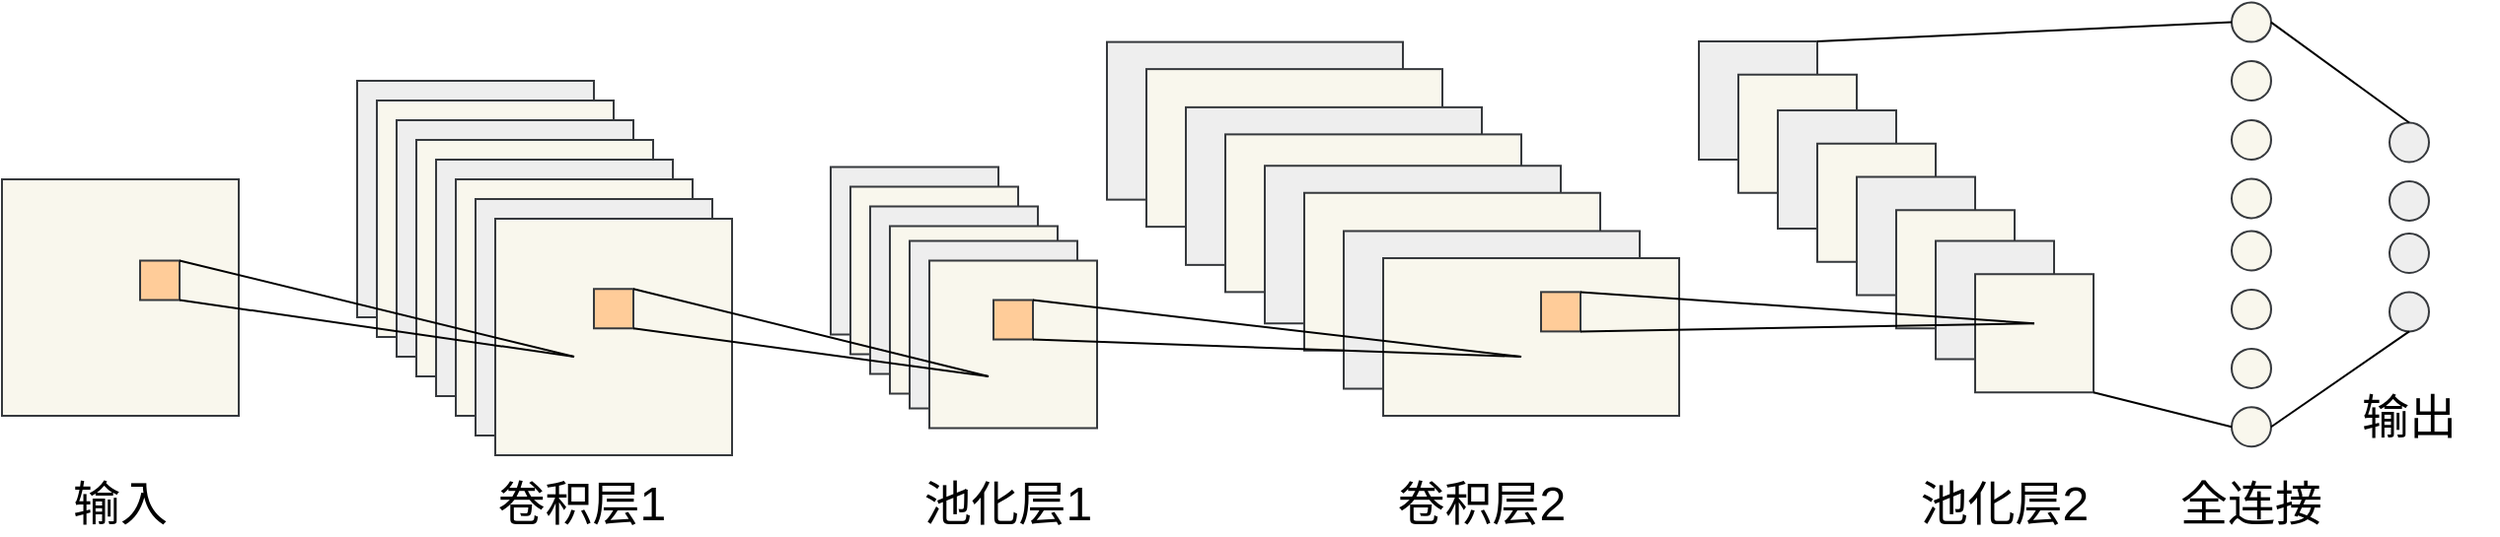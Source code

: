 <mxfile version="27.0.1">
  <diagram name="第 1 页" id="CVoWWMo-pQGvlzz5wIp6">
    <mxGraphModel dx="1333" dy="1315" grid="1" gridSize="10" guides="1" tooltips="1" connect="1" arrows="1" fold="1" page="1" pageScale="1" pageWidth="827" pageHeight="1169" background="#ffffff" math="0" shadow="0">
      <root>
        <mxCell id="0" />
        <mxCell id="1" parent="0" />
        <mxCell id="MIsWKixtHmsceCOaK5S8-1" value="" style="whiteSpace=wrap;html=1;aspect=fixed;fillColor=#f9f7ed;strokeColor=#36393d;" vertex="1" parent="1">
          <mxGeometry x="50" y="190" width="120" height="120" as="geometry" />
        </mxCell>
        <mxCell id="MIsWKixtHmsceCOaK5S8-2" value="" style="whiteSpace=wrap;html=1;aspect=fixed;fillColor=#eeeeee;strokeColor=#36393d;" vertex="1" parent="1">
          <mxGeometry x="230" y="140" width="120" height="120" as="geometry" />
        </mxCell>
        <mxCell id="MIsWKixtHmsceCOaK5S8-3" value="" style="whiteSpace=wrap;html=1;aspect=fixed;fillColor=#f9f7ed;strokeColor=#36393d;" vertex="1" parent="1">
          <mxGeometry x="240" y="150" width="120" height="120" as="geometry" />
        </mxCell>
        <mxCell id="MIsWKixtHmsceCOaK5S8-4" value="" style="whiteSpace=wrap;html=1;aspect=fixed;fillColor=#eeeeee;strokeColor=#36393d;" vertex="1" parent="1">
          <mxGeometry x="250" y="160" width="120" height="120" as="geometry" />
        </mxCell>
        <mxCell id="MIsWKixtHmsceCOaK5S8-5" value="" style="whiteSpace=wrap;html=1;aspect=fixed;fillColor=#f9f7ed;strokeColor=#36393d;" vertex="1" parent="1">
          <mxGeometry x="260" y="170" width="120" height="120" as="geometry" />
        </mxCell>
        <mxCell id="MIsWKixtHmsceCOaK5S8-6" value="" style="whiteSpace=wrap;html=1;aspect=fixed;fillColor=#eeeeee;strokeColor=#36393d;" vertex="1" parent="1">
          <mxGeometry x="270" y="180" width="120" height="120" as="geometry" />
        </mxCell>
        <mxCell id="MIsWKixtHmsceCOaK5S8-7" value="" style="whiteSpace=wrap;html=1;aspect=fixed;fillColor=#f9f7ed;strokeColor=#36393d;" vertex="1" parent="1">
          <mxGeometry x="280" y="190" width="120" height="120" as="geometry" />
        </mxCell>
        <mxCell id="MIsWKixtHmsceCOaK5S8-8" value="" style="whiteSpace=wrap;html=1;aspect=fixed;fillColor=#eeeeee;strokeColor=#36393d;" vertex="1" parent="1">
          <mxGeometry x="290" y="200" width="120" height="120" as="geometry" />
        </mxCell>
        <mxCell id="MIsWKixtHmsceCOaK5S8-9" value="" style="whiteSpace=wrap;html=1;aspect=fixed;fillColor=#f9f7ed;strokeColor=#36393d;" vertex="1" parent="1">
          <mxGeometry x="300" y="210" width="120" height="120" as="geometry" />
        </mxCell>
        <mxCell id="MIsWKixtHmsceCOaK5S8-10" value="" style="whiteSpace=wrap;html=1;aspect=fixed;fillColor=#eeeeee;strokeColor=#36393d;" vertex="1" parent="1">
          <mxGeometry x="470" y="183.75" width="85" height="85" as="geometry" />
        </mxCell>
        <mxCell id="MIsWKixtHmsceCOaK5S8-15" value="" style="whiteSpace=wrap;html=1;aspect=fixed;fillColor=#f9f7ed;strokeColor=#36393d;" vertex="1" parent="1">
          <mxGeometry x="480" y="193.75" width="85" height="85" as="geometry" />
        </mxCell>
        <mxCell id="MIsWKixtHmsceCOaK5S8-16" value="" style="whiteSpace=wrap;html=1;aspect=fixed;fillColor=#eeeeee;strokeColor=#36393d;" vertex="1" parent="1">
          <mxGeometry x="490" y="203.75" width="85" height="85" as="geometry" />
        </mxCell>
        <mxCell id="MIsWKixtHmsceCOaK5S8-17" value="" style="whiteSpace=wrap;html=1;aspect=fixed;fillColor=#f9f7ed;strokeColor=#36393d;" vertex="1" parent="1">
          <mxGeometry x="500" y="213.75" width="85" height="85" as="geometry" />
        </mxCell>
        <mxCell id="MIsWKixtHmsceCOaK5S8-18" value="" style="whiteSpace=wrap;html=1;aspect=fixed;fillColor=#eeeeee;strokeColor=#36393d;" vertex="1" parent="1">
          <mxGeometry x="510" y="221.25" width="85" height="85" as="geometry" />
        </mxCell>
        <mxCell id="MIsWKixtHmsceCOaK5S8-19" value="" style="whiteSpace=wrap;html=1;aspect=fixed;fillColor=#f9f7ed;strokeColor=#36393d;" vertex="1" parent="1">
          <mxGeometry x="520" y="231.25" width="85" height="85" as="geometry" />
        </mxCell>
        <mxCell id="MIsWKixtHmsceCOaK5S8-20" value="" style="rounded=0;whiteSpace=wrap;html=1;fillColor=#ffcc99;strokeColor=#36393d;" vertex="1" parent="1">
          <mxGeometry x="120" y="231.25" width="20" height="20" as="geometry" />
        </mxCell>
        <mxCell id="MIsWKixtHmsceCOaK5S8-21" value="" style="endArrow=none;html=1;rounded=0;exitX=1;exitY=0;exitDx=0;exitDy=0;movable=1;resizable=1;rotatable=1;deletable=1;editable=1;locked=0;connectable=1;strokeColor=default;entryX=0;entryY=0;entryDx=0;entryDy=0;" edge="1" parent="1" source="MIsWKixtHmsceCOaK5S8-20">
          <mxGeometry width="50" height="50" relative="1" as="geometry">
            <mxPoint x="190" y="270" as="sourcePoint" />
            <mxPoint x="340" y="280" as="targetPoint" />
          </mxGeometry>
        </mxCell>
        <mxCell id="MIsWKixtHmsceCOaK5S8-23" value="" style="endArrow=none;html=1;rounded=0;exitX=1;exitY=1;exitDx=0;exitDy=0;entryX=0;entryY=0;entryDx=0;entryDy=0;" edge="1" parent="1" source="MIsWKixtHmsceCOaK5S8-20">
          <mxGeometry width="50" height="50" relative="1" as="geometry">
            <mxPoint x="240" y="340" as="sourcePoint" />
            <mxPoint x="340" y="280" as="targetPoint" />
          </mxGeometry>
        </mxCell>
        <mxCell id="MIsWKixtHmsceCOaK5S8-24" value="" style="rounded=0;whiteSpace=wrap;html=1;fillColor=#ffcc99;strokeColor=#36393d;" vertex="1" parent="1">
          <mxGeometry x="350" y="245.63" width="20" height="20" as="geometry" />
        </mxCell>
        <mxCell id="MIsWKixtHmsceCOaK5S8-25" value="" style="endArrow=none;html=1;rounded=0;exitX=1;exitY=0;exitDx=0;exitDy=0;movable=1;resizable=1;rotatable=1;deletable=1;editable=1;locked=0;connectable=1;strokeColor=default;" edge="1" parent="1" source="MIsWKixtHmsceCOaK5S8-24">
          <mxGeometry width="50" height="50" relative="1" as="geometry">
            <mxPoint x="420" y="284.38" as="sourcePoint" />
            <mxPoint x="550" y="290" as="targetPoint" />
          </mxGeometry>
        </mxCell>
        <mxCell id="MIsWKixtHmsceCOaK5S8-26" value="" style="endArrow=none;html=1;rounded=0;exitX=1;exitY=1;exitDx=0;exitDy=0;" edge="1" parent="1" source="MIsWKixtHmsceCOaK5S8-24">
          <mxGeometry width="50" height="50" relative="1" as="geometry">
            <mxPoint x="470" y="354.38" as="sourcePoint" />
            <mxPoint x="550" y="290" as="targetPoint" />
          </mxGeometry>
        </mxCell>
        <mxCell id="MIsWKixtHmsceCOaK5S8-29" value="" style="rounded=0;whiteSpace=wrap;html=1;fillColor=#eeeeee;strokeColor=#36393d;" vertex="1" parent="1">
          <mxGeometry x="610" y="120.31" width="150" height="80" as="geometry" />
        </mxCell>
        <mxCell id="MIsWKixtHmsceCOaK5S8-30" value="" style="rounded=0;whiteSpace=wrap;html=1;fillColor=#f9f7ed;strokeColor=#36393d;" vertex="1" parent="1">
          <mxGeometry x="630" y="134.06" width="150" height="80" as="geometry" />
        </mxCell>
        <mxCell id="MIsWKixtHmsceCOaK5S8-31" value="" style="rounded=0;whiteSpace=wrap;html=1;fillColor=#eeeeee;strokeColor=#36393d;" vertex="1" parent="1">
          <mxGeometry x="650" y="153.44" width="150" height="80" as="geometry" />
        </mxCell>
        <mxCell id="MIsWKixtHmsceCOaK5S8-32" value="" style="rounded=0;whiteSpace=wrap;html=1;fillColor=#f9f7ed;strokeColor=#36393d;" vertex="1" parent="1">
          <mxGeometry x="670" y="167.19" width="150" height="80" as="geometry" />
        </mxCell>
        <mxCell id="MIsWKixtHmsceCOaK5S8-33" value="" style="rounded=0;whiteSpace=wrap;html=1;fillColor=#eeeeee;strokeColor=#36393d;" vertex="1" parent="1">
          <mxGeometry x="690" y="183.12" width="150" height="80" as="geometry" />
        </mxCell>
        <mxCell id="MIsWKixtHmsceCOaK5S8-34" value="" style="rounded=0;whiteSpace=wrap;html=1;fillColor=#f9f7ed;strokeColor=#36393d;" vertex="1" parent="1">
          <mxGeometry x="710" y="196.87" width="150" height="80" as="geometry" />
        </mxCell>
        <mxCell id="MIsWKixtHmsceCOaK5S8-35" value="" style="rounded=0;whiteSpace=wrap;html=1;fillColor=#eeeeee;strokeColor=#36393d;" vertex="1" parent="1">
          <mxGeometry x="730" y="216.25" width="150" height="80" as="geometry" />
        </mxCell>
        <mxCell id="MIsWKixtHmsceCOaK5S8-36" value="" style="rounded=0;whiteSpace=wrap;html=1;fillColor=#f9f7ed;strokeColor=#36393d;" vertex="1" parent="1">
          <mxGeometry x="750" y="230" width="150" height="80" as="geometry" />
        </mxCell>
        <mxCell id="MIsWKixtHmsceCOaK5S8-37" value="" style="rounded=0;whiteSpace=wrap;html=1;fillColor=#ffcc99;strokeColor=#36393d;" vertex="1" parent="1">
          <mxGeometry x="552.5" y="251.25" width="20" height="20" as="geometry" />
        </mxCell>
        <mxCell id="MIsWKixtHmsceCOaK5S8-39" value="" style="endArrow=none;html=1;rounded=0;entryX=0;entryY=0;entryDx=0;entryDy=0;exitX=1;exitY=0;exitDx=0;exitDy=0;" edge="1" parent="1" source="MIsWKixtHmsceCOaK5S8-37">
          <mxGeometry width="50" height="50" relative="1" as="geometry">
            <mxPoint x="620" y="340" as="sourcePoint" />
            <mxPoint x="820" y="280" as="targetPoint" />
          </mxGeometry>
        </mxCell>
        <mxCell id="MIsWKixtHmsceCOaK5S8-40" value="" style="endArrow=none;html=1;rounded=0;entryX=0;entryY=0;entryDx=0;entryDy=0;exitX=1;exitY=1;exitDx=0;exitDy=0;" edge="1" parent="1" source="MIsWKixtHmsceCOaK5S8-37">
          <mxGeometry width="50" height="50" relative="1" as="geometry">
            <mxPoint x="680" y="360" as="sourcePoint" />
            <mxPoint x="820" y="280" as="targetPoint" />
          </mxGeometry>
        </mxCell>
        <mxCell id="MIsWKixtHmsceCOaK5S8-41" value="" style="rounded=0;whiteSpace=wrap;html=1;fillColor=#eeeeee;strokeColor=#36393d;" vertex="1" parent="1">
          <mxGeometry x="910" y="120" width="60" height="60" as="geometry" />
        </mxCell>
        <mxCell id="MIsWKixtHmsceCOaK5S8-42" value="" style="rounded=0;whiteSpace=wrap;html=1;fillColor=#f9f7ed;strokeColor=#36393d;" vertex="1" parent="1">
          <mxGeometry x="930" y="136.87" width="60" height="60" as="geometry" />
        </mxCell>
        <mxCell id="MIsWKixtHmsceCOaK5S8-43" value="" style="rounded=0;whiteSpace=wrap;html=1;fillColor=#eeeeee;strokeColor=#36393d;" vertex="1" parent="1">
          <mxGeometry x="950" y="155.01" width="60" height="60" as="geometry" />
        </mxCell>
        <mxCell id="MIsWKixtHmsceCOaK5S8-44" value="" style="rounded=0;whiteSpace=wrap;html=1;fillColor=#f9f7ed;strokeColor=#36393d;" vertex="1" parent="1">
          <mxGeometry x="970" y="171.88" width="60" height="60" as="geometry" />
        </mxCell>
        <mxCell id="MIsWKixtHmsceCOaK5S8-45" value="" style="rounded=0;whiteSpace=wrap;html=1;fillColor=#eeeeee;strokeColor=#36393d;" vertex="1" parent="1">
          <mxGeometry x="990" y="188.76" width="60" height="60" as="geometry" />
        </mxCell>
        <mxCell id="MIsWKixtHmsceCOaK5S8-46" value="" style="rounded=0;whiteSpace=wrap;html=1;fillColor=#f9f7ed;strokeColor=#36393d;" vertex="1" parent="1">
          <mxGeometry x="1010" y="205.63" width="60" height="60" as="geometry" />
        </mxCell>
        <mxCell id="MIsWKixtHmsceCOaK5S8-47" value="" style="rounded=0;whiteSpace=wrap;html=1;fillColor=#eeeeee;strokeColor=#36393d;" vertex="1" parent="1">
          <mxGeometry x="1030" y="221.25" width="60" height="60" as="geometry" />
        </mxCell>
        <mxCell id="MIsWKixtHmsceCOaK5S8-48" value="" style="rounded=0;whiteSpace=wrap;html=1;fillColor=#f9f7ed;strokeColor=#36393d;" vertex="1" parent="1">
          <mxGeometry x="1050" y="238.12" width="60" height="60" as="geometry" />
        </mxCell>
        <mxCell id="MIsWKixtHmsceCOaK5S8-49" value="" style="rounded=0;whiteSpace=wrap;html=1;fillColor=#ffcc99;strokeColor=#36393d;" vertex="1" parent="1">
          <mxGeometry x="830" y="247.19" width="20" height="20" as="geometry" />
        </mxCell>
        <mxCell id="MIsWKixtHmsceCOaK5S8-51" value="" style="endArrow=none;html=1;rounded=0;entryX=0;entryY=0;entryDx=0;entryDy=0;exitX=1;exitY=0;exitDx=0;exitDy=0;" edge="1" parent="1" source="MIsWKixtHmsceCOaK5S8-49">
          <mxGeometry width="50" height="50" relative="1" as="geometry">
            <mxPoint x="920" y="350" as="sourcePoint" />
            <mxPoint x="1080" y="263.12" as="targetPoint" />
          </mxGeometry>
        </mxCell>
        <mxCell id="MIsWKixtHmsceCOaK5S8-52" value="" style="endArrow=none;html=1;rounded=0;entryX=0;entryY=0;entryDx=0;entryDy=0;exitX=1;exitY=1;exitDx=0;exitDy=0;" edge="1" parent="1" source="MIsWKixtHmsceCOaK5S8-49">
          <mxGeometry width="50" height="50" relative="1" as="geometry">
            <mxPoint x="900" y="320" as="sourcePoint" />
            <mxPoint x="1080" y="263.12" as="targetPoint" />
          </mxGeometry>
        </mxCell>
        <mxCell id="MIsWKixtHmsceCOaK5S8-54" value="" style="ellipse;whiteSpace=wrap;html=1;aspect=fixed;fillColor=#f9f7ed;strokeColor=#36393d;" vertex="1" parent="1">
          <mxGeometry x="1180" y="100.31" width="20" height="20" as="geometry" />
        </mxCell>
        <mxCell id="MIsWKixtHmsceCOaK5S8-55" value="" style="ellipse;whiteSpace=wrap;html=1;aspect=fixed;fillColor=#f9f7ed;strokeColor=#36393d;" vertex="1" parent="1">
          <mxGeometry x="1180" y="130" width="20" height="20" as="geometry" />
        </mxCell>
        <mxCell id="MIsWKixtHmsceCOaK5S8-56" value="" style="ellipse;whiteSpace=wrap;html=1;aspect=fixed;fillColor=#f9f7ed;strokeColor=#36393d;" vertex="1" parent="1">
          <mxGeometry x="1180" y="160" width="20" height="20" as="geometry" />
        </mxCell>
        <mxCell id="MIsWKixtHmsceCOaK5S8-57" value="" style="ellipse;whiteSpace=wrap;html=1;aspect=fixed;fillColor=#f9f7ed;strokeColor=#36393d;" vertex="1" parent="1">
          <mxGeometry x="1180" y="189.69" width="20" height="20" as="geometry" />
        </mxCell>
        <mxCell id="MIsWKixtHmsceCOaK5S8-58" value="" style="ellipse;whiteSpace=wrap;html=1;aspect=fixed;fillColor=#f9f7ed;strokeColor=#36393d;" vertex="1" parent="1">
          <mxGeometry x="1180" y="216.25" width="20" height="20" as="geometry" />
        </mxCell>
        <mxCell id="MIsWKixtHmsceCOaK5S8-59" value="" style="ellipse;whiteSpace=wrap;html=1;aspect=fixed;fillColor=#f9f7ed;strokeColor=#36393d;" vertex="1" parent="1">
          <mxGeometry x="1180" y="245.94" width="20" height="20" as="geometry" />
        </mxCell>
        <mxCell id="MIsWKixtHmsceCOaK5S8-60" value="" style="ellipse;whiteSpace=wrap;html=1;aspect=fixed;fillColor=#f9f7ed;strokeColor=#36393d;" vertex="1" parent="1">
          <mxGeometry x="1180" y="275.94" width="20" height="20" as="geometry" />
        </mxCell>
        <mxCell id="MIsWKixtHmsceCOaK5S8-61" value="" style="ellipse;whiteSpace=wrap;html=1;aspect=fixed;fillColor=#f9f7ed;strokeColor=#36393d;" vertex="1" parent="1">
          <mxGeometry x="1180" y="305.63" width="20" height="20" as="geometry" />
        </mxCell>
        <mxCell id="MIsWKixtHmsceCOaK5S8-62" value="" style="ellipse;whiteSpace=wrap;html=1;aspect=fixed;fillColor=#eeeeee;strokeColor=#36393d;" vertex="1" parent="1">
          <mxGeometry x="1260" y="161.25" width="20" height="20" as="geometry" />
        </mxCell>
        <mxCell id="MIsWKixtHmsceCOaK5S8-63" value="" style="ellipse;whiteSpace=wrap;html=1;aspect=fixed;fillColor=#eeeeee;strokeColor=#36393d;" vertex="1" parent="1">
          <mxGeometry x="1260" y="190.94" width="20" height="20" as="geometry" />
        </mxCell>
        <mxCell id="MIsWKixtHmsceCOaK5S8-64" value="" style="ellipse;whiteSpace=wrap;html=1;aspect=fixed;fillColor=#eeeeee;strokeColor=#36393d;" vertex="1" parent="1">
          <mxGeometry x="1260" y="217.5" width="20" height="20" as="geometry" />
        </mxCell>
        <mxCell id="MIsWKixtHmsceCOaK5S8-65" value="" style="ellipse;whiteSpace=wrap;html=1;aspect=fixed;fillColor=#eeeeee;strokeColor=#36393d;" vertex="1" parent="1">
          <mxGeometry x="1260" y="247.19" width="20" height="20" as="geometry" />
        </mxCell>
        <mxCell id="MIsWKixtHmsceCOaK5S8-66" value="" style="endArrow=none;html=1;rounded=0;entryX=0;entryY=0.5;entryDx=0;entryDy=0;exitX=1;exitY=0;exitDx=0;exitDy=0;" edge="1" parent="1" source="MIsWKixtHmsceCOaK5S8-41" target="MIsWKixtHmsceCOaK5S8-54">
          <mxGeometry width="50" height="50" relative="1" as="geometry">
            <mxPoint x="1010" y="150" as="sourcePoint" />
            <mxPoint x="1060" y="100" as="targetPoint" />
          </mxGeometry>
        </mxCell>
        <mxCell id="MIsWKixtHmsceCOaK5S8-67" value="" style="endArrow=none;html=1;rounded=0;entryX=0;entryY=0.5;entryDx=0;entryDy=0;exitX=1;exitY=1;exitDx=0;exitDy=0;" edge="1" parent="1" source="MIsWKixtHmsceCOaK5S8-48" target="MIsWKixtHmsceCOaK5S8-61">
          <mxGeometry width="50" height="50" relative="1" as="geometry">
            <mxPoint x="1060" y="420" as="sourcePoint" />
            <mxPoint x="1110" y="370" as="targetPoint" />
          </mxGeometry>
        </mxCell>
        <mxCell id="MIsWKixtHmsceCOaK5S8-68" value="" style="endArrow=none;html=1;rounded=0;exitX=1;exitY=0.5;exitDx=0;exitDy=0;entryX=0.5;entryY=0;entryDx=0;entryDy=0;" edge="1" parent="1" source="MIsWKixtHmsceCOaK5S8-54" target="MIsWKixtHmsceCOaK5S8-62">
          <mxGeometry width="50" height="50" relative="1" as="geometry">
            <mxPoint x="1230" y="150" as="sourcePoint" />
            <mxPoint x="1280" y="100" as="targetPoint" />
          </mxGeometry>
        </mxCell>
        <mxCell id="MIsWKixtHmsceCOaK5S8-69" value="" style="endArrow=none;html=1;rounded=0;entryX=0.5;entryY=1;entryDx=0;entryDy=0;exitX=1;exitY=0.5;exitDx=0;exitDy=0;" edge="1" parent="1" source="MIsWKixtHmsceCOaK5S8-61" target="MIsWKixtHmsceCOaK5S8-65">
          <mxGeometry width="50" height="50" relative="1" as="geometry">
            <mxPoint x="1280" y="410" as="sourcePoint" />
            <mxPoint x="1330" y="360" as="targetPoint" />
          </mxGeometry>
        </mxCell>
        <mxCell id="MIsWKixtHmsceCOaK5S8-70" value="&lt;font style=&quot;font-size: 24px;&quot;&gt;输入&lt;/font&gt;" style="text;html=1;align=center;verticalAlign=middle;whiteSpace=wrap;rounded=0;" vertex="1" parent="1">
          <mxGeometry x="80" y="340" width="60" height="30" as="geometry" />
        </mxCell>
        <mxCell id="MIsWKixtHmsceCOaK5S8-72" value="&lt;span style=&quot;font-size: 24px;&quot;&gt;卷积层1&lt;/span&gt;" style="text;html=1;align=center;verticalAlign=middle;whiteSpace=wrap;rounded=0;" vertex="1" parent="1">
          <mxGeometry x="274" y="340" width="140" height="30" as="geometry" />
        </mxCell>
        <mxCell id="MIsWKixtHmsceCOaK5S8-73" value="&lt;span style=&quot;font-size: 24px;&quot;&gt;池化层1&lt;/span&gt;" style="text;html=1;align=center;verticalAlign=middle;whiteSpace=wrap;rounded=0;" vertex="1" parent="1">
          <mxGeometry x="490" y="340" width="140" height="30" as="geometry" />
        </mxCell>
        <mxCell id="MIsWKixtHmsceCOaK5S8-74" value="&lt;span style=&quot;font-size: 24px;&quot;&gt;卷积层2&lt;/span&gt;" style="text;html=1;align=center;verticalAlign=middle;whiteSpace=wrap;rounded=0;" vertex="1" parent="1">
          <mxGeometry x="730" y="340" width="140" height="30" as="geometry" />
        </mxCell>
        <mxCell id="MIsWKixtHmsceCOaK5S8-75" value="&lt;span style=&quot;font-size: 24px;&quot;&gt;池化层2&lt;/span&gt;" style="text;html=1;align=center;verticalAlign=middle;whiteSpace=wrap;rounded=0;" vertex="1" parent="1">
          <mxGeometry x="1020" y="340" width="90" height="30" as="geometry" />
        </mxCell>
        <mxCell id="MIsWKixtHmsceCOaK5S8-76" value="&lt;span style=&quot;font-size: 24px;&quot;&gt;全连接&lt;/span&gt;" style="text;html=1;align=center;verticalAlign=middle;whiteSpace=wrap;rounded=0;" vertex="1" parent="1">
          <mxGeometry x="1145" y="340" width="90" height="30" as="geometry" />
        </mxCell>
        <mxCell id="MIsWKixtHmsceCOaK5S8-77" value="&lt;span style=&quot;font-size: 24px;&quot;&gt;输出&lt;/span&gt;" style="text;html=1;align=center;verticalAlign=middle;whiteSpace=wrap;rounded=0;" vertex="1" parent="1">
          <mxGeometry x="1225" y="296.25" width="90" height="30" as="geometry" />
        </mxCell>
      </root>
    </mxGraphModel>
  </diagram>
</mxfile>
